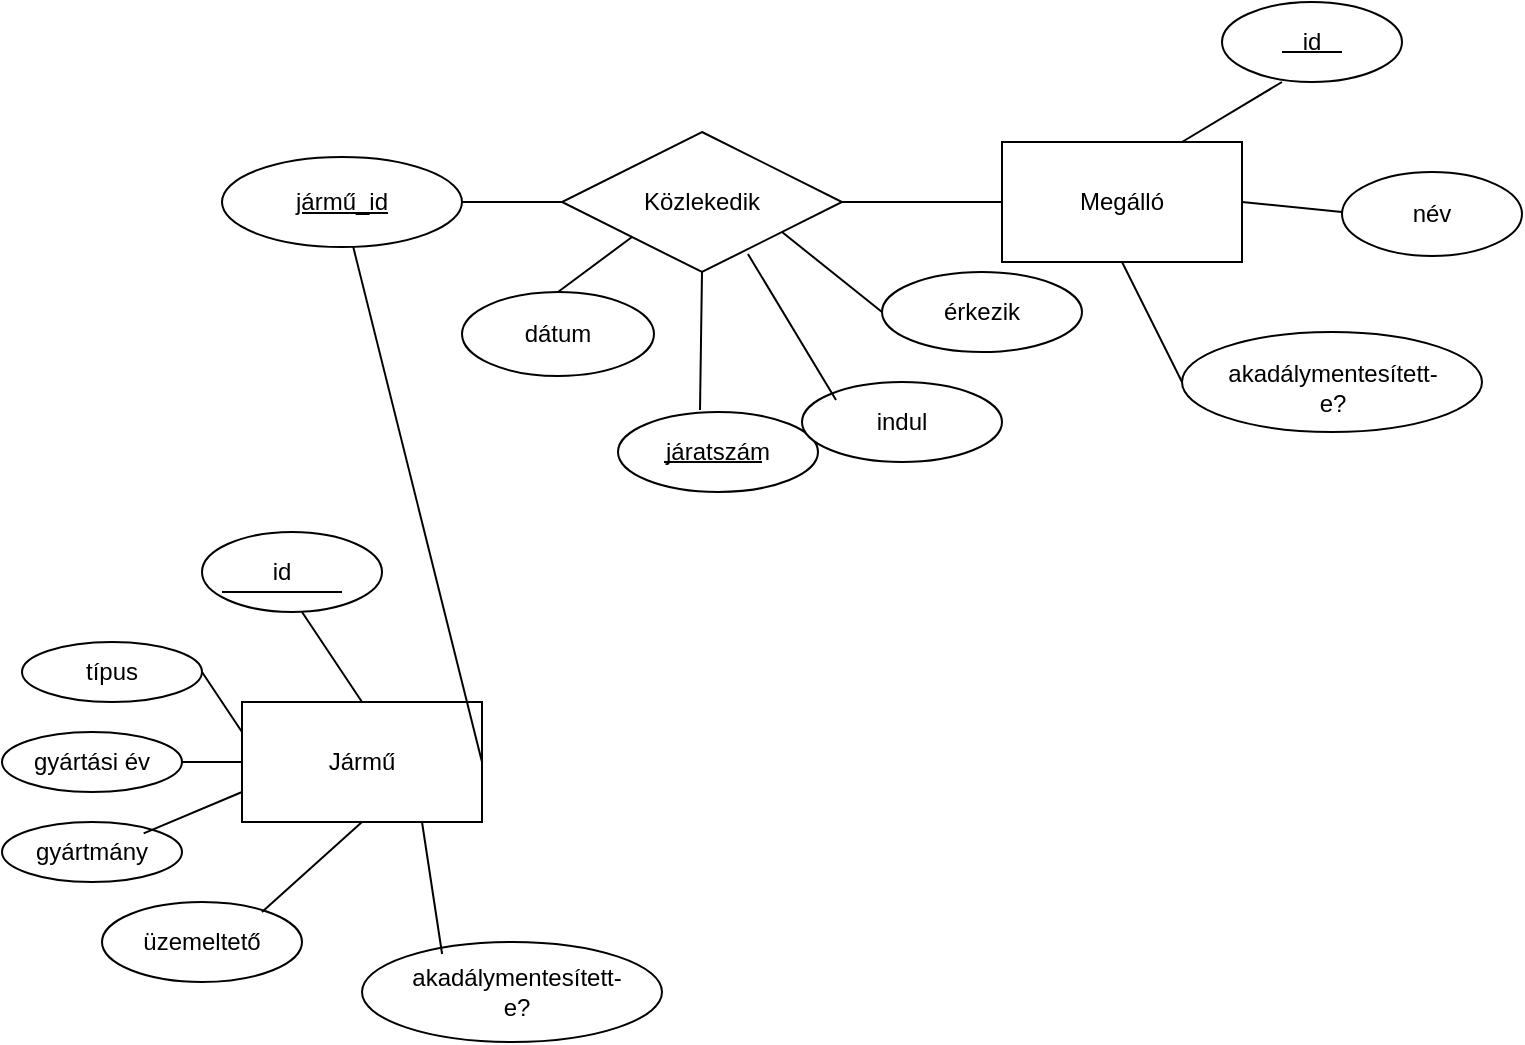 <mxfile version="21.7.2" type="device">
  <diagram name="1 oldal" id="k7qnhddqRf9nzqc2Ejq8">
    <mxGraphModel dx="906" dy="613" grid="1" gridSize="10" guides="1" tooltips="1" connect="1" arrows="1" fold="1" page="1" pageScale="1" pageWidth="827" pageHeight="1169" math="0" shadow="0">
      <root>
        <mxCell id="0" />
        <mxCell id="1" parent="0" />
        <mxCell id="57wa1wvrsa3jBLDCA3DL-5" value="" style="ellipse;whiteSpace=wrap;html=1;" parent="1" vertex="1">
          <mxGeometry x="150" y="680" width="90" height="40" as="geometry" />
        </mxCell>
        <mxCell id="_uJxmvS0vkBwXmg9_zSi-1" value="" style="rhombus;whiteSpace=wrap;html=1;" parent="1" vertex="1">
          <mxGeometry x="330" y="480" width="140" height="70" as="geometry" />
        </mxCell>
        <mxCell id="_uJxmvS0vkBwXmg9_zSi-2" value="&lt;div&gt;Közlekedik&lt;br&gt;&lt;/div&gt;" style="text;html=1;align=center;verticalAlign=middle;whiteSpace=wrap;rounded=0;" parent="1" vertex="1">
          <mxGeometry x="370" y="500" width="60" height="30" as="geometry" />
        </mxCell>
        <mxCell id="_uJxmvS0vkBwXmg9_zSi-3" value="" style="rounded=0;whiteSpace=wrap;html=1;" parent="1" vertex="1">
          <mxGeometry x="170" y="765" width="120" height="60" as="geometry" />
        </mxCell>
        <mxCell id="_uJxmvS0vkBwXmg9_zSi-4" value="" style="rounded=0;whiteSpace=wrap;html=1;" parent="1" vertex="1">
          <mxGeometry x="550" y="485" width="120" height="60" as="geometry" />
        </mxCell>
        <mxCell id="_uJxmvS0vkBwXmg9_zSi-5" value="Jármű" style="text;html=1;align=center;verticalAlign=middle;whiteSpace=wrap;rounded=0;" parent="1" vertex="1">
          <mxGeometry x="200" y="780" width="60" height="30" as="geometry" />
        </mxCell>
        <mxCell id="_uJxmvS0vkBwXmg9_zSi-6" value="Megálló" style="text;html=1;align=center;verticalAlign=middle;whiteSpace=wrap;rounded=0;" parent="1" vertex="1">
          <mxGeometry x="580" y="500" width="60" height="30" as="geometry" />
        </mxCell>
        <mxCell id="_uJxmvS0vkBwXmg9_zSi-7" value="" style="endArrow=none;html=1;rounded=0;exitX=1;exitY=0.5;exitDx=0;exitDy=0;" parent="1" source="_uJxmvS0vkBwXmg9_zSi-3" target="6KGySnNj_fVip3hefSK2-7" edge="1">
          <mxGeometry width="50" height="50" relative="1" as="geometry">
            <mxPoint x="250" y="520" as="sourcePoint" />
            <mxPoint x="300" y="470" as="targetPoint" />
          </mxGeometry>
        </mxCell>
        <mxCell id="_uJxmvS0vkBwXmg9_zSi-8" value="" style="endArrow=none;html=1;rounded=0;entryX=0;entryY=0.5;entryDx=0;entryDy=0;exitX=1;exitY=0.5;exitDx=0;exitDy=0;" parent="1" source="_uJxmvS0vkBwXmg9_zSi-1" target="_uJxmvS0vkBwXmg9_zSi-4" edge="1">
          <mxGeometry width="50" height="50" relative="1" as="geometry">
            <mxPoint x="470" y="510" as="sourcePoint" />
            <mxPoint x="520" y="460" as="targetPoint" />
          </mxGeometry>
        </mxCell>
        <mxCell id="_uJxmvS0vkBwXmg9_zSi-10" value="" style="ellipse;whiteSpace=wrap;html=1;" parent="1" vertex="1">
          <mxGeometry x="358" y="620" width="100" height="40" as="geometry" />
        </mxCell>
        <mxCell id="_uJxmvS0vkBwXmg9_zSi-11" value="járatszám" style="text;html=1;align=center;verticalAlign=middle;whiteSpace=wrap;rounded=0;" parent="1" vertex="1">
          <mxGeometry x="378" y="625" width="60" height="30" as="geometry" />
        </mxCell>
        <mxCell id="_uJxmvS0vkBwXmg9_zSi-12" value="típus" style="ellipse;whiteSpace=wrap;html=1;" parent="1" vertex="1">
          <mxGeometry x="60" y="735" width="90" height="30" as="geometry" />
        </mxCell>
        <mxCell id="_uJxmvS0vkBwXmg9_zSi-13" value="gyártmány" style="ellipse;whiteSpace=wrap;html=1;" parent="1" vertex="1">
          <mxGeometry x="50" y="825" width="90" height="30" as="geometry" />
        </mxCell>
        <mxCell id="_uJxmvS0vkBwXmg9_zSi-14" value="" style="ellipse;whiteSpace=wrap;html=1;" parent="1" vertex="1">
          <mxGeometry x="100" y="865" width="100" height="40" as="geometry" />
        </mxCell>
        <mxCell id="_uJxmvS0vkBwXmg9_zSi-15" value="üzemeltető" style="text;html=1;align=center;verticalAlign=middle;whiteSpace=wrap;rounded=0;" parent="1" vertex="1">
          <mxGeometry x="120" y="870" width="60" height="30" as="geometry" />
        </mxCell>
        <mxCell id="_uJxmvS0vkBwXmg9_zSi-16" value="" style="endArrow=none;html=1;rounded=0;entryX=0;entryY=0.25;entryDx=0;entryDy=0;" parent="1" target="_uJxmvS0vkBwXmg9_zSi-3" edge="1">
          <mxGeometry width="50" height="50" relative="1" as="geometry">
            <mxPoint x="150" y="750" as="sourcePoint" />
            <mxPoint x="200" y="700" as="targetPoint" />
          </mxGeometry>
        </mxCell>
        <mxCell id="_uJxmvS0vkBwXmg9_zSi-17" value="" style="endArrow=none;html=1;rounded=0;entryX=0;entryY=0.75;entryDx=0;entryDy=0;exitX=0.787;exitY=0.189;exitDx=0;exitDy=0;exitPerimeter=0;" parent="1" target="_uJxmvS0vkBwXmg9_zSi-3" edge="1" source="_uJxmvS0vkBwXmg9_zSi-13">
          <mxGeometry width="50" height="50" relative="1" as="geometry">
            <mxPoint x="140" y="815" as="sourcePoint" />
            <mxPoint x="190" y="765" as="targetPoint" />
          </mxGeometry>
        </mxCell>
        <mxCell id="_uJxmvS0vkBwXmg9_zSi-18" value="" style="endArrow=none;html=1;rounded=0;entryX=0.5;entryY=1;entryDx=0;entryDy=0;" parent="1" target="_uJxmvS0vkBwXmg9_zSi-3" edge="1">
          <mxGeometry width="50" height="50" relative="1" as="geometry">
            <mxPoint x="180" y="870" as="sourcePoint" />
            <mxPoint x="230" y="820" as="targetPoint" />
          </mxGeometry>
        </mxCell>
        <mxCell id="_uJxmvS0vkBwXmg9_zSi-19" value="" style="endArrow=none;html=1;rounded=0;exitX=0.5;exitY=0;exitDx=0;exitDy=0;" parent="1" source="_uJxmvS0vkBwXmg9_zSi-3" edge="1">
          <mxGeometry width="50" height="50" relative="1" as="geometry">
            <mxPoint x="150" y="770" as="sourcePoint" />
            <mxPoint x="200" y="720" as="targetPoint" />
          </mxGeometry>
        </mxCell>
        <mxCell id="_uJxmvS0vkBwXmg9_zSi-20" value="" style="endArrow=none;html=1;rounded=0;" parent="1" edge="1">
          <mxGeometry width="50" height="50" relative="1" as="geometry">
            <mxPoint x="160" y="710" as="sourcePoint" />
            <mxPoint x="220" y="710" as="targetPoint" />
            <Array as="points">
              <mxPoint x="200" y="710" />
            </Array>
          </mxGeometry>
        </mxCell>
        <mxCell id="_uJxmvS0vkBwXmg9_zSi-21" value="" style="ellipse;whiteSpace=wrap;html=1;" parent="1" vertex="1">
          <mxGeometry x="660" y="415" width="90" height="40" as="geometry" />
        </mxCell>
        <mxCell id="_uJxmvS0vkBwXmg9_zSi-22" value="" style="ellipse;whiteSpace=wrap;html=1;" parent="1" vertex="1">
          <mxGeometry x="720" y="500" width="90" height="42" as="geometry" />
        </mxCell>
        <mxCell id="_uJxmvS0vkBwXmg9_zSi-23" value="" style="ellipse;whiteSpace=wrap;html=1;" parent="1" vertex="1">
          <mxGeometry x="640" y="580" width="150" height="50" as="geometry" />
        </mxCell>
        <mxCell id="_uJxmvS0vkBwXmg9_zSi-24" value="id" style="text;html=1;align=center;verticalAlign=middle;whiteSpace=wrap;rounded=0;strokeColor=none;" parent="1" vertex="1">
          <mxGeometry x="675" y="420" width="60" height="30" as="geometry" />
        </mxCell>
        <mxCell id="_uJxmvS0vkBwXmg9_zSi-25" value="név" style="text;html=1;align=center;verticalAlign=middle;whiteSpace=wrap;rounded=0;" parent="1" vertex="1">
          <mxGeometry x="735" y="506" width="60" height="30" as="geometry" />
        </mxCell>
        <mxCell id="_uJxmvS0vkBwXmg9_zSi-26" value="akadálymentesített-e?" style="text;html=1;align=center;verticalAlign=middle;whiteSpace=wrap;rounded=0;" parent="1" vertex="1">
          <mxGeometry x="677.5" y="590" width="75" height="35" as="geometry" />
        </mxCell>
        <mxCell id="_uJxmvS0vkBwXmg9_zSi-27" value="" style="endArrow=none;html=1;rounded=0;exitX=0;exitY=0.5;exitDx=0;exitDy=0;entryX=0.5;entryY=1;entryDx=0;entryDy=0;" parent="1" source="_uJxmvS0vkBwXmg9_zSi-23" target="_uJxmvS0vkBwXmg9_zSi-4" edge="1">
          <mxGeometry width="50" height="50" relative="1" as="geometry">
            <mxPoint x="550" y="620" as="sourcePoint" />
            <mxPoint x="610" y="550" as="targetPoint" />
          </mxGeometry>
        </mxCell>
        <mxCell id="_uJxmvS0vkBwXmg9_zSi-30" value="" style="endArrow=none;html=1;rounded=0;exitX=0.75;exitY=0;exitDx=0;exitDy=0;" parent="1" source="_uJxmvS0vkBwXmg9_zSi-4" edge="1">
          <mxGeometry width="50" height="50" relative="1" as="geometry">
            <mxPoint x="670" y="480" as="sourcePoint" />
            <mxPoint x="690" y="455" as="targetPoint" />
          </mxGeometry>
        </mxCell>
        <mxCell id="_uJxmvS0vkBwXmg9_zSi-32" value="" style="endArrow=none;html=1;rounded=0;exitX=1;exitY=0.5;exitDx=0;exitDy=0;" parent="1" source="_uJxmvS0vkBwXmg9_zSi-4" edge="1">
          <mxGeometry width="50" height="50" relative="1" as="geometry">
            <mxPoint x="670" y="570" as="sourcePoint" />
            <mxPoint x="720" y="520" as="targetPoint" />
          </mxGeometry>
        </mxCell>
        <mxCell id="_uJxmvS0vkBwXmg9_zSi-33" value="" style="ellipse;whiteSpace=wrap;html=1;" parent="1" vertex="1">
          <mxGeometry x="280" y="560" width="96" height="42" as="geometry" />
        </mxCell>
        <mxCell id="_uJxmvS0vkBwXmg9_zSi-34" value="" style="ellipse;whiteSpace=wrap;html=1;" parent="1" vertex="1">
          <mxGeometry x="490" y="550" width="100" height="40" as="geometry" />
        </mxCell>
        <mxCell id="_uJxmvS0vkBwXmg9_zSi-35" value="dátum" style="text;html=1;align=center;verticalAlign=middle;whiteSpace=wrap;rounded=0;" parent="1" vertex="1">
          <mxGeometry x="298" y="566" width="60" height="30" as="geometry" />
        </mxCell>
        <mxCell id="_uJxmvS0vkBwXmg9_zSi-36" value="érkezik" style="text;html=1;align=center;verticalAlign=middle;whiteSpace=wrap;rounded=0;" parent="1" vertex="1">
          <mxGeometry x="510" y="555" width="60" height="30" as="geometry" />
        </mxCell>
        <mxCell id="_uJxmvS0vkBwXmg9_zSi-40" value="" style="endArrow=none;html=1;rounded=0;exitX=0.5;exitY=0;exitDx=0;exitDy=0;entryX=0;entryY=1;entryDx=0;entryDy=0;" parent="1" source="_uJxmvS0vkBwXmg9_zSi-33" target="_uJxmvS0vkBwXmg9_zSi-1" edge="1">
          <mxGeometry width="50" height="50" relative="1" as="geometry">
            <mxPoint x="350" y="570" as="sourcePoint" />
            <mxPoint x="370" y="530" as="targetPoint" />
          </mxGeometry>
        </mxCell>
        <mxCell id="_uJxmvS0vkBwXmg9_zSi-41" value="" style="endArrow=none;html=1;rounded=0;exitX=0;exitY=0.5;exitDx=0;exitDy=0;" parent="1" source="_uJxmvS0vkBwXmg9_zSi-34" edge="1">
          <mxGeometry width="50" height="50" relative="1" as="geometry">
            <mxPoint x="480" y="560" as="sourcePoint" />
            <mxPoint x="440" y="530" as="targetPoint" />
          </mxGeometry>
        </mxCell>
        <mxCell id="57wa1wvrsa3jBLDCA3DL-3" value="" style="endArrow=none;html=1;rounded=0;entryX=0.5;entryY=1;entryDx=0;entryDy=0;exitX=0.41;exitY=-0.025;exitDx=0;exitDy=0;exitPerimeter=0;" parent="1" source="_uJxmvS0vkBwXmg9_zSi-10" target="_uJxmvS0vkBwXmg9_zSi-1" edge="1">
          <mxGeometry width="50" height="50" relative="1" as="geometry">
            <mxPoint x="389" y="620" as="sourcePoint" />
            <mxPoint x="439" y="570" as="targetPoint" />
          </mxGeometry>
        </mxCell>
        <mxCell id="57wa1wvrsa3jBLDCA3DL-7" value="id" style="text;html=1;align=center;verticalAlign=middle;whiteSpace=wrap;rounded=0;" parent="1" vertex="1">
          <mxGeometry x="160" y="685" width="60" height="30" as="geometry" />
        </mxCell>
        <mxCell id="57wa1wvrsa3jBLDCA3DL-8" value="" style="endArrow=none;html=1;rounded=0;" parent="1" edge="1">
          <mxGeometry width="50" height="50" relative="1" as="geometry">
            <mxPoint x="690" y="440" as="sourcePoint" />
            <mxPoint x="720" y="440" as="targetPoint" />
            <Array as="points">
              <mxPoint x="700" y="440" />
            </Array>
          </mxGeometry>
        </mxCell>
        <mxCell id="57wa1wvrsa3jBLDCA3DL-9" value="" style="ellipse;whiteSpace=wrap;html=1;" parent="1" vertex="1">
          <mxGeometry x="450" y="605" width="100" height="40" as="geometry" />
        </mxCell>
        <mxCell id="57wa1wvrsa3jBLDCA3DL-10" value="indul" style="text;html=1;align=center;verticalAlign=middle;whiteSpace=wrap;rounded=0;" parent="1" vertex="1">
          <mxGeometry x="470" y="610" width="60" height="30" as="geometry" />
        </mxCell>
        <mxCell id="57wa1wvrsa3jBLDCA3DL-11" value="" style="endArrow=none;html=1;rounded=0;exitX=0;exitY=0.5;exitDx=0;exitDy=0;entryX=0.664;entryY=0.871;entryDx=0;entryDy=0;entryPerimeter=0;" parent="1" target="_uJxmvS0vkBwXmg9_zSi-1" edge="1">
          <mxGeometry width="50" height="50" relative="1" as="geometry">
            <mxPoint x="467" y="614.03" as="sourcePoint" />
            <mxPoint x="438" y="530" as="targetPoint" />
          </mxGeometry>
        </mxCell>
        <mxCell id="57wa1wvrsa3jBLDCA3DL-13" value="" style="ellipse;whiteSpace=wrap;html=1;" parent="1" vertex="1">
          <mxGeometry x="230" y="885" width="150" height="50" as="geometry" />
        </mxCell>
        <mxCell id="57wa1wvrsa3jBLDCA3DL-14" value="akadálymentesített-e?" style="text;html=1;align=center;verticalAlign=middle;whiteSpace=wrap;rounded=0;" parent="1" vertex="1">
          <mxGeometry x="270" y="892.5" width="75" height="35" as="geometry" />
        </mxCell>
        <mxCell id="57wa1wvrsa3jBLDCA3DL-15" value="" style="endArrow=none;html=1;rounded=0;entryX=0.75;entryY=1;entryDx=0;entryDy=0;exitX=0.267;exitY=0.12;exitDx=0;exitDy=0;exitPerimeter=0;" parent="1" source="57wa1wvrsa3jBLDCA3DL-13" target="_uJxmvS0vkBwXmg9_zSi-3" edge="1">
          <mxGeometry width="50" height="50" relative="1" as="geometry">
            <mxPoint x="270" y="880" as="sourcePoint" />
            <mxPoint x="190" y="900" as="targetPoint" />
          </mxGeometry>
        </mxCell>
        <mxCell id="6KGySnNj_fVip3hefSK2-4" style="edgeStyle=orthogonalEdgeStyle;rounded=0;orthogonalLoop=1;jettySize=auto;html=1;entryX=0;entryY=0.5;entryDx=0;entryDy=0;endArrow=none;endFill=0;" edge="1" parent="1" source="6KGySnNj_fVip3hefSK2-2" target="_uJxmvS0vkBwXmg9_zSi-3">
          <mxGeometry relative="1" as="geometry" />
        </mxCell>
        <mxCell id="6KGySnNj_fVip3hefSK2-2" value="gyártási év" style="ellipse;whiteSpace=wrap;html=1;" vertex="1" parent="1">
          <mxGeometry x="50" y="780" width="90" height="30" as="geometry" />
        </mxCell>
        <mxCell id="6KGySnNj_fVip3hefSK2-5" value="" style="endArrow=none;html=1;rounded=0;" edge="1" parent="1">
          <mxGeometry width="50" height="50" relative="1" as="geometry">
            <mxPoint x="381" y="645" as="sourcePoint" />
            <mxPoint x="430" y="645" as="targetPoint" />
          </mxGeometry>
        </mxCell>
        <mxCell id="6KGySnNj_fVip3hefSK2-8" style="edgeStyle=orthogonalEdgeStyle;rounded=0;orthogonalLoop=1;jettySize=auto;html=1;entryX=0;entryY=0.5;entryDx=0;entryDy=0;endArrow=none;endFill=0;" edge="1" parent="1" source="6KGySnNj_fVip3hefSK2-7" target="_uJxmvS0vkBwXmg9_zSi-1">
          <mxGeometry relative="1" as="geometry" />
        </mxCell>
        <mxCell id="6KGySnNj_fVip3hefSK2-7" value="&lt;u&gt;jármű_id&lt;/u&gt;" style="ellipse;whiteSpace=wrap;html=1;" vertex="1" parent="1">
          <mxGeometry x="160" y="492.5" width="120" height="45" as="geometry" />
        </mxCell>
      </root>
    </mxGraphModel>
  </diagram>
</mxfile>
